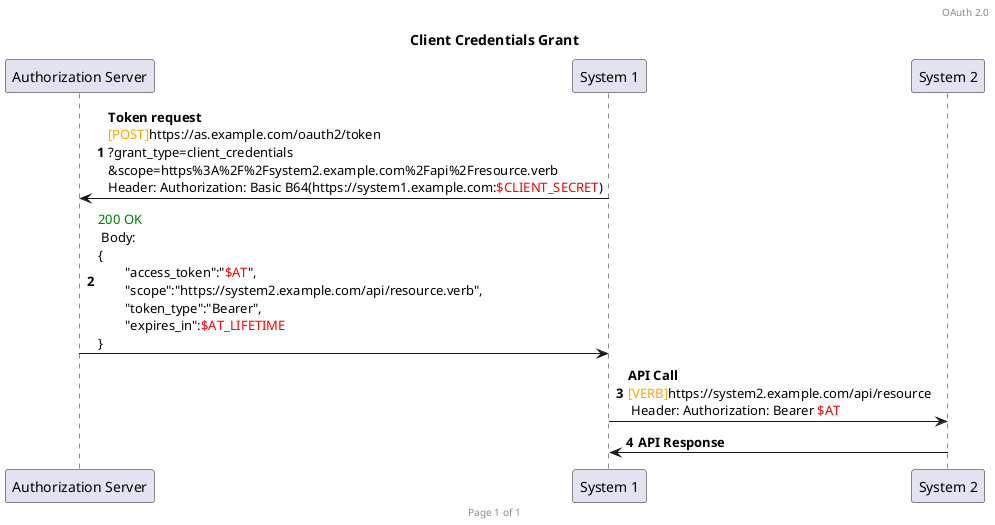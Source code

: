 @startuml

header OAuth 2.0 
footer Page %page% of %lastpage%

title Client Credentials Grant
autonumber

participant Auth as "Authorization Server"
participant 1 as "System 1"
participant 2 as "System 2"

1 -> Auth : **Token request**\n<font color=orange>[POST]</font>https://as.example.com/oauth2/token\n?grant_type=client_credentials\n&scope=https%3A%2F%2Fsystem2.example.com%2Fapi%2Fresource.verb\nHeader: Authorization: Basic B64(https://system1.example.com:<font color=red>$CLIENT_SECRET</font>)
Auth -> 1 : <font color=green>200 OK</font> \n Body: \n{\n\t"access_token":"<font color=red>$AT</font>",\n\t"scope":"https://system2.example.com/api/resource.verb",\n\t"token_type":"Bearer",\n\t"expires_in":<font color=red>$AT_LIFETIME</font>\n}

1 -> 2 : **API Call** \n<font color=orange>[VERB]</font>https://system2.example.com/api/resource\n Header: Authorization: Bearer <font color=red>$AT</font>
2 -> 1 : **API Response**
@enduml

